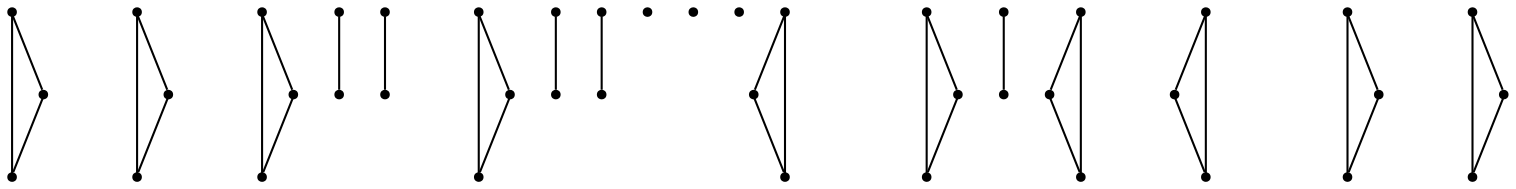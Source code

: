 graph {
  node [shape=point,comment="{\"directed\":false,\"doi\":\"10.1007/3-540-46648-7_32\",\"figure\":\"? (4)\"}"]

  v0 [pos="1113.139142932908,458.32257640951366"]
  v1 [pos="1103.1378865159973,476.82581388649794"]
  v2 [pos="1092.6365561506493,458.32257640951366"]
  v3 [pos="1085.1356694759222,520.8332646309943"]
  v4 [pos="1079.6349514224712,539.8365036760588"]
  v5 [pos="1065.1331407455414,525.8341705600411"]
  v6 [pos="1076.634571318086,390.31091710174564"]
  v7 [pos="1066.1332409527383,407.8138970859282"]
  v8 [pos="1055.6319423805085,390.31091710174564"]
  v9 [pos="1015.876969583642,426.56716714153276"]
  v10 [pos="1015.876969583642,456.57228477001144"]
  v11 [pos="1006.8758451670458,411.06444778631237"]
  v12 [pos="1007.625940193142,541.0867301583205"]
  v13 [pos="1007.6259401931419,561.3401956856467"]
  v14 [pos="1006.8758451670458,472.3249731146917"]
  v15 [pos="990.123781204945,550.838382259473"]
  v16 [pos="987.1233852040011,391.56114358400737"]
  v17 [pos="987.1233852040011,491.8282773169967"]
  v18 [pos="971.6214425267568,382.3096202292558"]
  v19 [pos="971.6214425267567,500.82989527144883"]
  v20 [pos="956.8695948756088,441.81972673981215"]
  v21 [pos="934.1167548081792,386.81039741190165"]
  v22 [pos="934.116754808179,496.07902192102233"]
  v23 [pos="923.1153981840713,332.55103864153114"]
  v24 [pos="923.1153981840713,550.8383822594731"]
  v25 [pos="905.6131915061978,342.30275433184397"]
  v26 [pos="905.6131915061977,321.79925622589747"]
  v27 [pos="905.6131915061978,541.0867301583205"]
  v28 [pos="905.6131915061978,561.3401956856467"]
  v29 [pos="906.6133235065124,472.3249731146917"]
  v30 [pos="897.6121831933572,456.57228477001144"]
  v31 [pos="858.607305422587,387.3104625691422"]
  v32 [pos="848.1060227469158,405.063475131945"]
  v33 [pos="838.6048243818828,387.31046256914215"]
  v34 [pos="857.6071893188312,492.82847122063816"]
  v35 [pos="836.6045603812536,492.82847122063816"]
  v36 [pos="847.1058748500424,475.0754586578354"]
  v37 [pos="832.3540271988943,348.5538867431525"]
  v38 [pos="816.852100418209,335.3015241846748"]
  v39 [pos="813.1016411842866,355.8050222906212"]
  v40 [pos="803.6004428192534,418.3157741012622"]
  v41 [pos="793.0991442470236,400.81273052791937"]
  v42 [pos="783.0978719335537,418.3157741012622"]

  v1 -- v0 [id="-2",pos="1103.1378865159973,476.82581388649794 1113.139142932908,458.32257640951366 1113.139142932908,458.32257640951366 1113.139142932908,458.32257640951366"]
  v1 -- v2 [id="-3",pos="1103.1378865159973,476.82581388649794 1092.6365561506493,458.32257640951366 1092.6365561506493,458.32257640951366 1092.6365561506493,458.32257640951366"]
  v42 -- v41 [id="-6",pos="783.0978719335537,418.3157741012622 793.0991442470236,400.81273052791937 793.0991442470236,400.81273052791937 793.0991442470236,400.81273052791937"]
  v40 -- v42 [id="-8",pos="803.6004428192534,418.3157741012622 783.0978719335537,418.3157741012622 783.0978719335537,418.3157741012622 783.0978719335537,418.3157741012622"]
  v40 -- v41 [id="-9",pos="803.6004428192534,418.3157741012622 793.0991442470236,400.81273052791937 793.0991442470236,400.81273052791937 793.0991442470236,400.81273052791937"]
  v2 -- v0 [id="-10",pos="1092.6365561506493,458.32257640951366 1113.139142932908,458.32257640951366 1113.139142932908,458.32257640951366 1113.139142932908,458.32257640951366"]
  v4 -- v5 [id="-16",pos="1079.6349514224712,539.8365036760588 1065.1331407455414,525.8341705600411 1065.1331407455414,525.8341705600411 1065.1331407455414,525.8341705600411"]
  v4 -- v3 [id="-17",pos="1079.6349514224712,539.8365036760588 1085.1356694759222,520.8332646309943 1085.1356694759222,520.8332646309943 1085.1356694759222,520.8332646309943"]
  v37 -- v39 [id="-19",pos="832.3540271988943,348.5538867431525 813.1016411842866,355.8050222906212 813.1016411842866,355.8050222906212 813.1016411842866,355.8050222906212"]
  v37 -- v38 [id="-20",pos="832.3540271988943,348.5538867431525 816.852100418209,335.3015241846748 816.852100418209,335.3015241846748 816.852100418209,335.3015241846748"]
  v35 -- v36 [id="-24",pos="836.6045603812536,492.82847122063816 847.1058748500424,475.0754586578354 847.1058748500424,475.0754586578354 847.1058748500424,475.0754586578354"]
  v32 -- v33 [id="-26",pos="848.1060227469158,405.063475131945 838.6048243818828,387.31046256914215 838.6048243818828,387.31046256914215 838.6048243818828,387.31046256914215"]
  v39 -- v38 [id="-27",pos="813.1016411842866,355.8050222906212 816.852100418209,335.3015241846748 816.852100418209,335.3015241846748 816.852100418209,335.3015241846748"]
  v7 -- v6 [id="-28",pos="1066.1332409527383,407.8138970859282 1076.634571318086,390.31091710174564 1076.634571318086,390.31091710174564 1076.634571318086,390.31091710174564"]
  v34 -- v36 [id="-30",pos="857.6071893188312,492.82847122063816 847.1058748500424,475.0754586578354 847.1058748500424,475.0754586578354 847.1058748500424,475.0754586578354"]
  v31 -- v33 [id="-32",pos="858.607305422587,387.3104625691422 838.6048243818828,387.31046256914215 838.6048243818828,387.31046256914215 838.6048243818828,387.31046256914215"]
  v34 -- v35 [id="-33",pos="857.6071893188312,492.82847122063816 836.6045603812536,492.82847122063816 836.6045603812536,492.82847122063816 836.6045603812536,492.82847122063816"]
  v7 -- v8 [id="-34",pos="1066.1332409527383,407.8138970859282 1055.6319423805085,390.31091710174564 1055.6319423805085,390.31091710174564 1055.6319423805085,390.31091710174564"]
  v31 -- v32 [id="-36",pos="858.607305422587,387.3104625691422 848.1060227469158,405.063475131945 848.1060227469158,405.063475131945 848.1060227469158,405.063475131945"]
  v5 -- v3 [id="-38",pos="1065.1331407455414,525.8341705600411 1085.1356694759222,520.8332646309943 1085.1356694759222,520.8332646309943 1085.1356694759222,520.8332646309943"]
  v8 -- v6 [id="-40",pos="1055.6319423805085,390.31091710174564 1076.634571318086,390.31091710174564 1076.634571318086,390.31091710174564 1076.634571318086,390.31091710174564"]
  v9 -- v11 [id="-44",pos="1015.876969583642,426.56716714153276 1006.8758451670458,411.06444778631237 1006.8758451670458,411.06444778631237 1006.8758451670458,411.06444778631237"]
  v30 -- v29 [id="-46",pos="897.6121831933572,456.57228477001144 906.6133235065124,472.3249731146917 906.6133235065124,472.3249731146917 906.6133235065124,472.3249731146917"]
  v25 -- v26 [id="-51",pos="905.6131915061978,342.30275433184397 905.6131915061977,321.79925622589747 905.6131915061977,321.79925622589747 905.6131915061977,321.79925622589747"]
  v24 -- v27 [id="-52",pos="923.1153981840713,550.8383822594731 905.6131915061978,541.0867301583205 905.6131915061978,541.0867301583205 905.6131915061978,541.0867301583205"]
  v23 -- v26 [id="-53",pos="923.1153981840713,332.55103864153114 905.6131915061977,321.79925622589747 905.6131915061977,321.79925622589747 905.6131915061977,321.79925622589747"]
  v23 -- v25 [id="-54",pos="923.1153981840713,332.55103864153114 905.6131915061978,342.30275433184397 905.6131915061978,342.30275433184397 905.6131915061978,342.30275433184397"]
  v24 -- v28 [id="-58",pos="923.1153981840713,550.8383822594731 905.6131915061978,561.3401956856467 905.6131915061978,561.3401956856467 905.6131915061978,561.3401956856467"]
  v28 -- v27 [id="-62",pos="905.6131915061978,561.3401956856467 905.6131915061978,541.0867301583205 905.6131915061978,541.0867301583205 905.6131915061978,541.0867301583205"]
  v14 -- v10 [id="-72",pos="1006.8758451670458,472.3249731146917 1015.876969583642,456.57228477001144 1015.876969583642,456.57228477001144 1015.876969583642,456.57228477001144"]
  v13 -- v15 [id="-73",pos="1007.6259401931419,561.3401956856467 990.123781204945,550.838382259473 990.123781204945,550.838382259473 990.123781204945,550.838382259473"]
  v13 -- v12 [id="-74",pos="1007.6259401931419,561.3401956856467 1007.625940193142,541.0867301583205 1007.625940193142,541.0867301583205 1007.625940193142,541.0867301583205"]
  v19 -- v17 [id="-77",pos="971.6214425267567,500.82989527144883 987.1233852040011,491.8282773169967 987.1233852040011,491.8282773169967 987.1233852040011,491.8282773169967"]
  v16 -- v18 [id="-79",pos="987.1233852040011,391.56114358400737 971.6214425267568,382.3096202292558 971.6214425267568,382.3096202292558 971.6214425267568,382.3096202292558"]
  v15 -- v12 [id="-83",pos="990.123781204945,550.838382259473 1007.625940193142,541.0867301583205 1007.625940193142,541.0867301583205 1007.625940193142,541.0867301583205"]
}